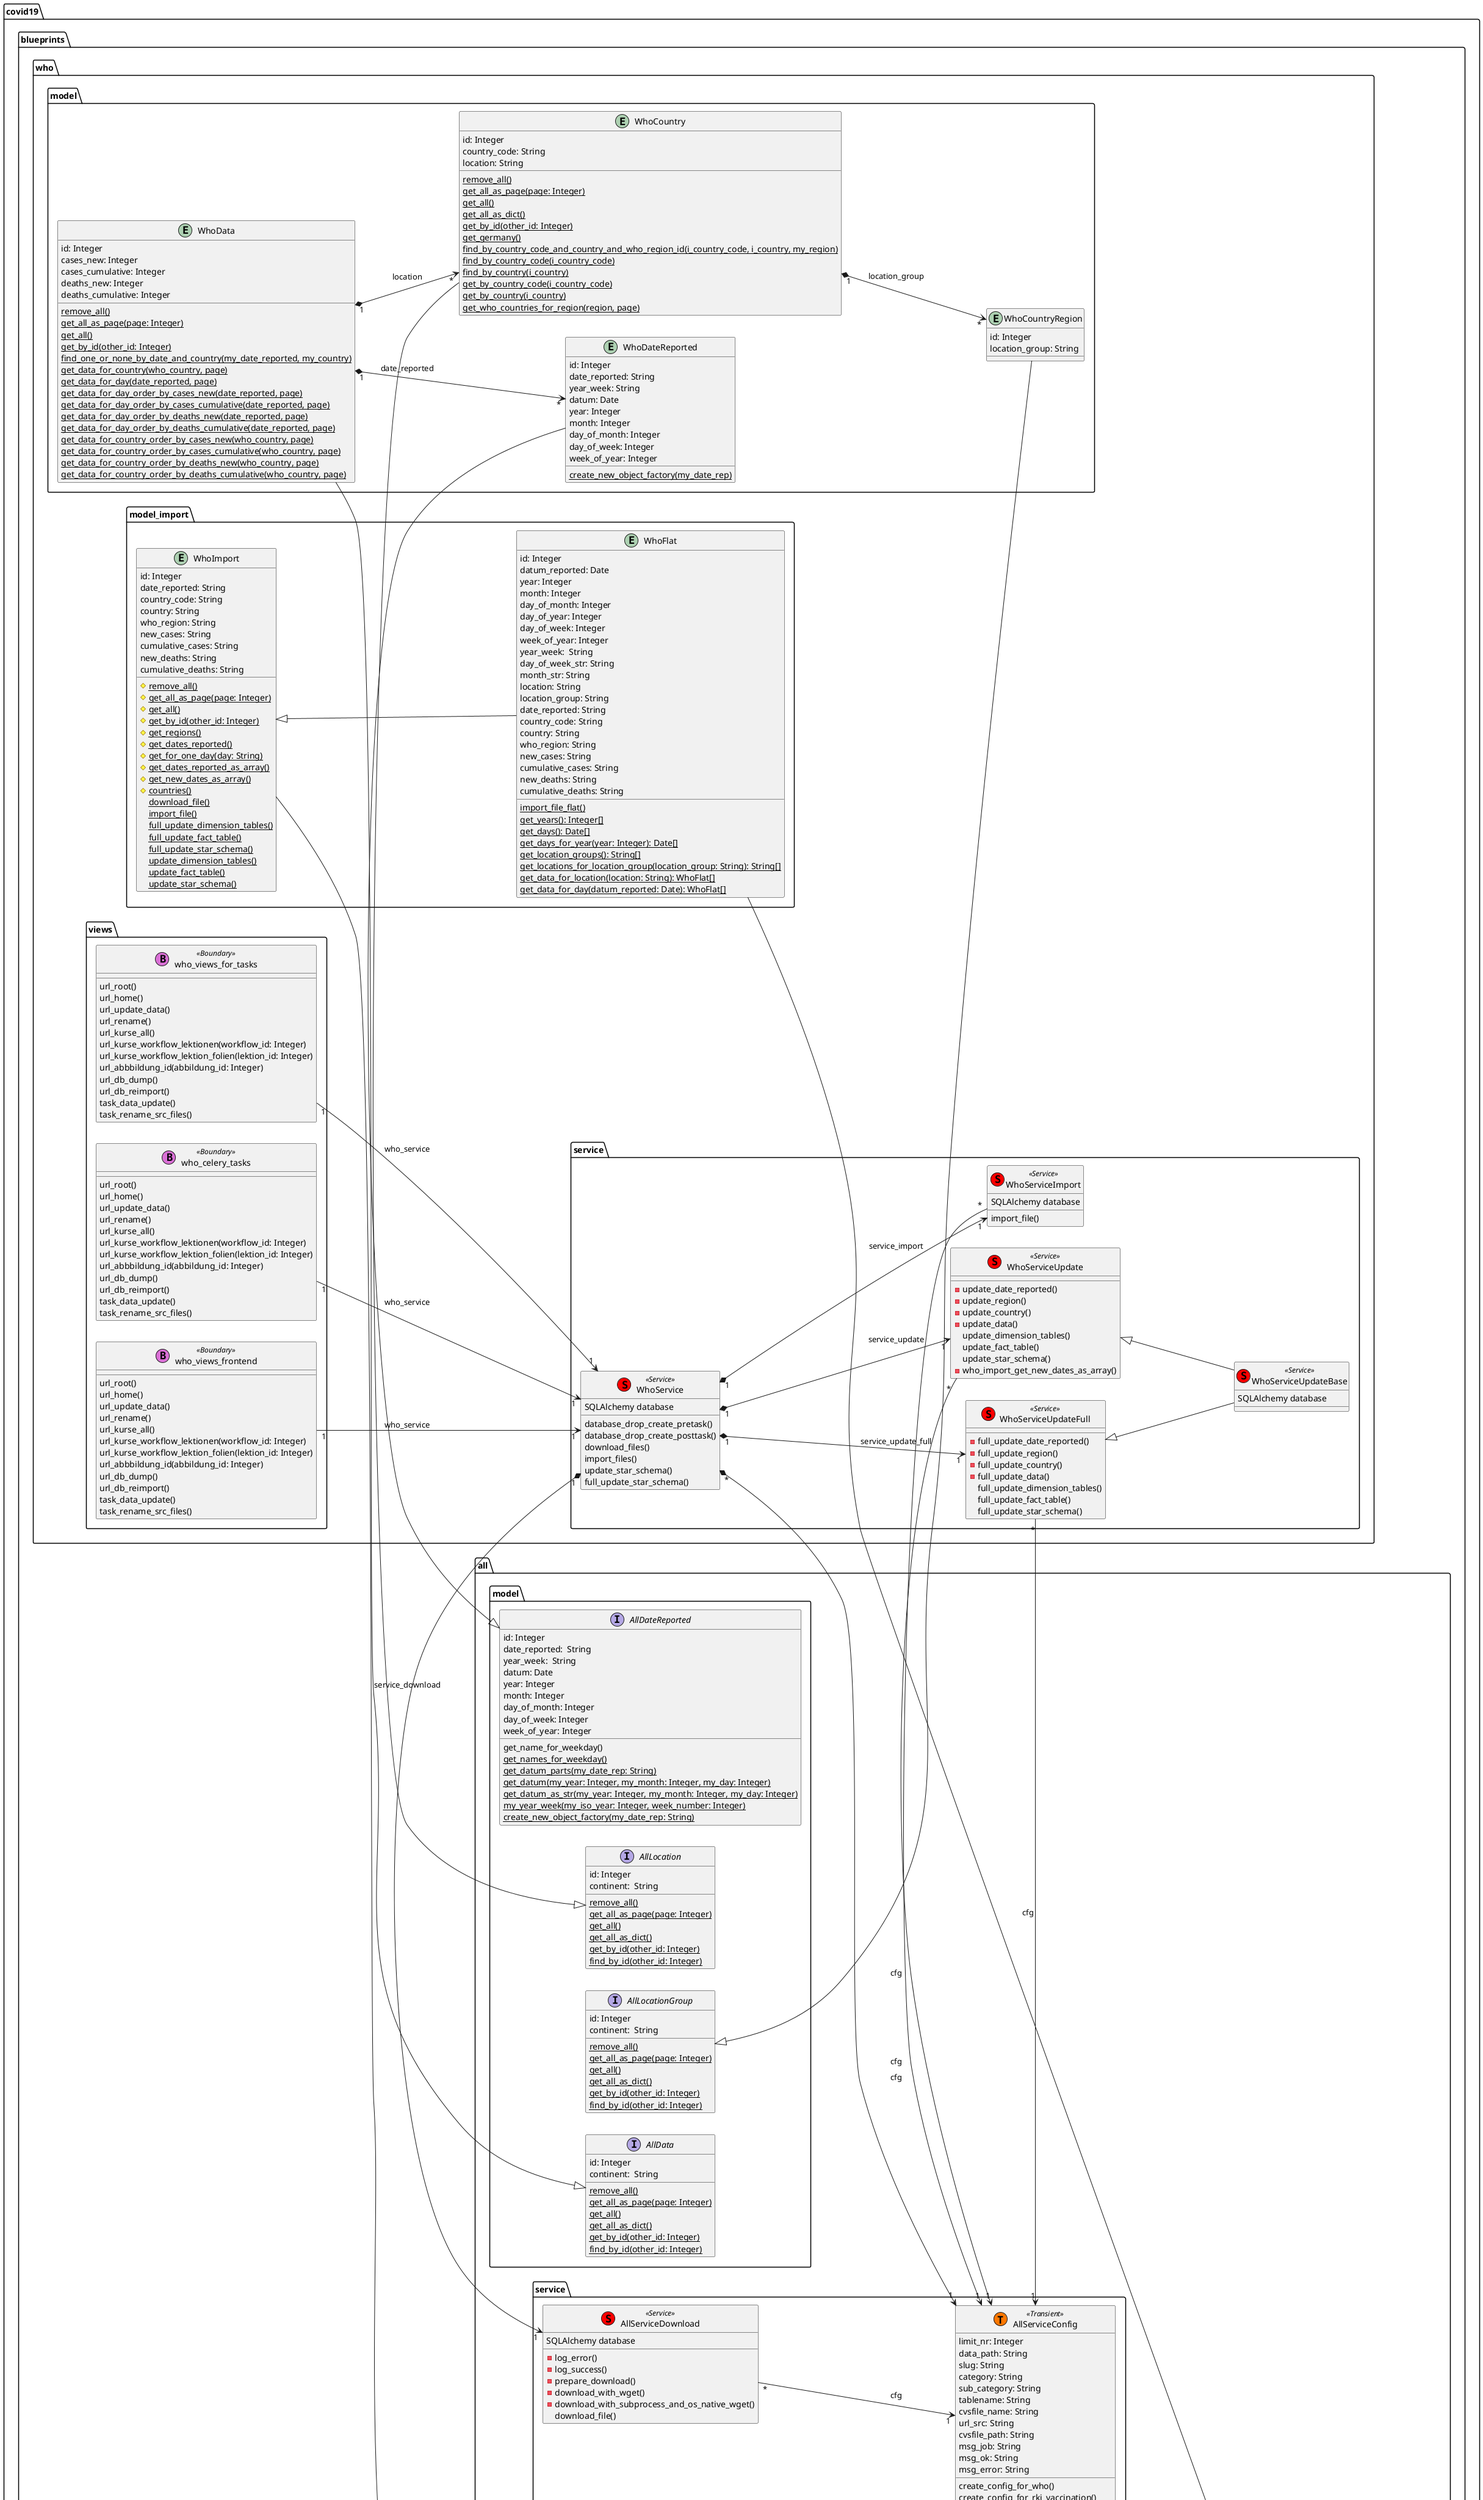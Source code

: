 @startuml
left to right direction

package covid19.blueprints.all.model {

	interface AllDateReported {
	    id: Integer
		date_reported:  String
	    year_week:  String
	    datum: Date
	    year: Integer
	    month: Integer
	    day_of_month: Integer
	    day_of_week: Integer
	    week_of_year: Integer
		get_name_for_weekday()
		{classifier} get_names_for_weekday()
		{classifier} get_datum_parts(my_date_rep: String)
		{classifier} get_datum(my_year: Integer, my_month: Integer, my_day: Integer)
		{classifier} get_datum_as_str(my_year: Integer, my_month: Integer, my_day: Integer)
		{classifier} my_year_week(my_iso_year: Integer, week_number: Integer)
		{classifier} create_new_object_factory(my_date_rep: String)
	}
	interface AllLocationGroup {
	    id: Integer
	    continent:  String
	    {classifier} remove_all()
	    {classifier} get_all_as_page(page: Integer)
	    {classifier} get_all()
	    {classifier} get_all_as_dict()
	    {classifier} get_by_id(other_id: Integer)
	    {classifier} find_by_id(other_id: Integer)
	}
	interface AllLocation {
	    id: Integer
	    continent:  String
	    {classifier} remove_all()
	    {classifier} get_all_as_page(page: Integer)
	    {classifier} get_all()
	    {classifier} get_all_as_dict()
	    {classifier} get_by_id(other_id: Integer)
	    {classifier} find_by_id(other_id: Integer)
	}
	interface AllData {
	    id: Integer
	    continent:  String
	    {classifier} remove_all()
	    {classifier} get_all_as_page(page: Integer)
	    {classifier} get_all()
	    {classifier} get_all_as_dict()
	    {classifier} get_by_id(other_id: Integer)
	    {classifier} find_by_id(other_id: Integer)
	}
}

package covid19.blueprints.all.model_import {

	interface AllImportFull {
		{classifier} download_file()
		{classifier} import_file()
		{classifier} full_update_dimension_tables()
		{classifier} full_update_fact_table()
		{classifier} full_update_star_schema()
	}

	interface AllImportIncrement {
		{classifier} download_file()
		{classifier} import_file()
		{classifier} update_dimension_tables()
		{classifier} update_fact_table()
		{classifier} update_star_schema()
	}

	interface AllImport {
	    datum_reported: Date
		location: String
		location_group: String
		{classifier} download_file()
		{classifier} import_file()
		{classifier} full_update_dimension_tables()
		{classifier} full_update_fact_table()
		{classifier} full_update_star_schema()
		{classifier} update_dimension_tables()
		{classifier} update_fact_table()
		{classifier} update_star_schema()
	}

	interface AllFlat {
	    id: Integer
	    datum_reported: Date
	    year: Integer
	    month: Integer
	    day_of_month: Integer
		day_of_year: Integer
	    day_of_week: Integer
	    week_of_year: Integer
	    year_week:  String
	    day_of_week_str: String
		month_str: String
		location: String
		location_group: String
		{classifier} import_file_flat()
		{classifier} get_years(): Integer[]
		{classifier} get_days(): Date[]
		{classifier} get_days_for_year(year: Integer): Date[]
		{classifier} get_location_groups(): String[]
		{classifier} get_locations_for_location_group(location_group: String): String[]
		{classifier} get_data_for_location(location: String): AllFlat[]
		{classifier} get_data_for_day(datum_reported: Date): AllFlat[]
	}
}
package covid19.blueprints.all.service {

	class AllServiceDownload << (S,red) Service >> {
		-log_error()
		-log_success()
		-prepare_download()
		-download_with_wget()
		-download_with_subprocess_and_os_native_wget()
		download_file()
	}
	class AllServiceConfig << (T,#FF7700) Transient >> {
		limit_nr: Integer
	    data_path: String
	    slug: String
	    category: String
	    sub_category: String
	    tablename: String
	    cvsfile_name: String
	    url_src: String
	    cvsfile_path: String
	    msg_job: String
	    msg_ok: String
	    msg_error: String
		create_config_for_who()
		create_config_for_rki_vaccination()
		create_config_for_owid()
		create_config_for_ecdc()
		create_config_for_rki_bundeslaender()
		create_config_for_rki_landkreise()
	}
}

package covid19.blueprints.who.model {

	entity WhoDateReported {
	    id: Integer
		date_reported: String
	    year_week: String
	    datum: Date
	    year: Integer
	    month: Integer
	    day_of_month: Integer
	    day_of_week: Integer
	    week_of_year: Integer
	    {classifier} create_new_object_factory(my_date_rep)
	}
	entity WhoCountryRegion {
	    id: Integer
	    location_group: String
	}
	entity WhoCountry {
	    id: Integer
		country_code: String
	    location: String
	    {classifier} remove_all()
	    {classifier} get_all_as_page(page: Integer)
	    {classifier} get_all()
	    {classifier} get_all_as_dict()
	    {classifier} get_by_id(other_id: Integer)
	    {classifier} get_germany()
	    {classifier} find_by_country_code_and_country_and_who_region_id(i_country_code, i_country, my_region)
	    {classifier} find_by_country_code(i_country_code)
	    {classifier} find_by_country(i_country)
	    {classifier} get_by_country_code(i_country_code)
	    {classifier} get_by_country(i_country)
	    {classifier} get_who_countries_for_region(region, page)
	}
	entity WhoData {
	    id: Integer
		cases_new: Integer
	    cases_cumulative: Integer
	    deaths_new: Integer
	    deaths_cumulative: Integer
	    {classifier} remove_all()
	    {classifier} get_all_as_page(page: Integer)
	    {classifier} get_all()
	    {classifier} get_by_id(other_id: Integer)
	    {classifier} find_one_or_none_by_date_and_country(my_date_reported, my_country)
	    {classifier} get_data_for_country(who_country, page)
	    {classifier} get_data_for_day(date_reported, page)
	    {classifier} get_data_for_day_order_by_cases_new(date_reported, page)
	    {classifier} get_data_for_day_order_by_cases_cumulative(date_reported, page)
	    {classifier} get_data_for_day_order_by_deaths_new(date_reported, page)
	    {classifier} get_data_for_day_order_by_deaths_cumulative(date_reported, page)
	    {classifier} get_data_for_country_order_by_cases_new(who_country, page)
	    {classifier} get_data_for_country_order_by_cases_cumulative(who_country, page)
	    {classifier} get_data_for_country_order_by_deaths_new(who_country, page)
	    {classifier} get_data_for_country_order_by_deaths_cumulative(who_country, page)
	}
}
package covid19.blueprints.who.model_import {

	entity WhoImport {
	    id: Integer
	    date_reported: String
	    country_code: String
	    country: String
	    who_region: String
	    new_cases: String
	    cumulative_cases: String
	    new_deaths: String
	    cumulative_deaths: String
	    # {classifier} remove_all()
	    # {classifier} get_all_as_page(page: Integer)
	    # {classifier} get_all()
	    # {classifier} get_by_id(other_id: Integer)
	    # {classifier} get_regions()
	    # {classifier} get_dates_reported()
	    # {classifier} get_for_one_day(day: String)
	    # {classifier} get_dates_reported_as_array()
	    # {classifier} get_new_dates_as_array()
	    # {classifier} countries()
		{classifier} download_file()
		{classifier} import_file()
		{classifier} full_update_dimension_tables()
		{classifier} full_update_fact_table()
		{classifier} full_update_star_schema()
		{classifier} update_dimension_tables()
		{classifier} update_fact_table()
		{classifier} update_star_schema()
	}

	entity WhoFlat {
	    id: Integer
	    datum_reported: Date
	    year: Integer
	    month: Integer
	    day_of_month: Integer
		day_of_year: Integer
	    day_of_week: Integer
	    week_of_year: Integer
	    year_week:  String
	    day_of_week_str: String
		month_str: String
		location: String
		location_group: String
	    date_reported: String
	    country_code: String
	    country: String
	    who_region: String
	    new_cases: String
	    cumulative_cases: String
	    new_deaths: String
	    cumulative_deaths: String
		{classifier} import_file_flat()
		{classifier} get_years(): Integer[]
		{classifier} get_days(): Date[]
		{classifier} get_days_for_year(year: Integer): Date[]
		{classifier} get_location_groups(): String[]
		{classifier} get_locations_for_location_group(location_group: String): String[]
		{classifier} get_data_for_location(location: String): WhoFlat[]
		{classifier} get_data_for_day(datum_reported: Date): WhoFlat[]
	}
}

package covid19.blueprints.who.service {
	class WhoService << (S,red) Service >> {
		database_drop_create_pretask()
		database_drop_create_posttask()
		download_files()
		import_files()
		update_star_schema()
		full_update_star_schema()
	}
	class WhoServiceImport << (S,red) Service >> {
	    import_file()
	}
	class WhoServiceUpdateBase << (S,red) Service >> {
	}
	class WhoServiceUpdateFull << (S,red) Service >> {
		-full_update_date_reported()
		-full_update_region()
		-full_update_country()
		-full_update_data()
		full_update_dimension_tables()
		full_update_fact_table()
		full_update_star_schema()
	}
	class WhoServiceUpdate << (S,red) Service >> {
	    -update_date_reported()
	    -update_region()
	    -update_country()
	    -update_data()
	    update_dimension_tables()
	    update_fact_table()
	    update_star_schema()
		-who_import_get_new_dates_as_array()
	}
}

package covid19.blueprints.who.views {
	class who_views_frontend << (B,orchid) Boundary >> {
	    url_root()
	    url_home()
	    url_update_data()
	    url_rename()
	    url_kurse_all()
	    url_kurse_workflow_lektionen(workflow_id: Integer)
	    url_kurse_workflow_lektion_folien(lektion_id: Integer)
	    url_abbbildung_id(abbildung_id: Integer)
	    url_db_dump()
	    url_db_reimport()
	    task_data_update()
	    task_rename_src_files()
	}
	class who_celery_tasks << (B,orchid) Boundary >> {
	    url_root()
	    url_home()
	    url_update_data()
	    url_rename()
	    url_kurse_all()
	    url_kurse_workflow_lektionen(workflow_id: Integer)
	    url_kurse_workflow_lektion_folien(lektion_id: Integer)
	    url_abbbildung_id(abbildung_id: Integer)
	    url_db_dump()
	    url_db_reimport()
	    task_data_update()
	    task_rename_src_files()
	}
	class who_views_for_tasks << (B,orchid) Boundary >> {
	    url_root()
	    url_home()
	    url_update_data()
	    url_rename()
	    url_kurse_all()
	    url_kurse_workflow_lektionen(workflow_id: Integer)
	    url_kurse_workflow_lektion_folien(lektion_id: Integer)
	    url_abbbildung_id(abbildung_id: Integer)
	    url_db_dump()
	    url_db_reimport()
	    task_data_update()
	    task_rename_src_files()
	}
}

AllImportFull <|-- AllImport
AllImportIncrement <|-- AllImport
AllImport <|-- AllFlat

AllImport <|-- WhoImport
AllFlat <|-- WhoFlat
WhoImport <|-- WhoFlat

AllDateReported <|-- WhoDateReported
AllLocationGroup <|-- WhoCountryRegion
AllLocation <|-- WhoCountry
AllData <|-- WhoData

WhoData "1" *--> "*" WhoDateReported : date_reported
WhoCountry "1" *--> "*" WhoCountryRegion : location_group
WhoData "1" *--> "*" WhoCountry : location

WhoService "*" *--> "1"  AllServiceConfig : cfg
WhoServiceImport "*" --> "1"  AllServiceConfig : cfg
WhoServiceUpdate "*" --> "1"  AllServiceConfig : cfg
WhoServiceUpdateFull "*" --> "1"  AllServiceConfig : cfg
AllServiceDownload "*" --> "1"  AllServiceConfig : cfg

WhoService "1" *--> "1" WhoServiceImport : service_import
WhoService "1" *--> "1" WhoServiceUpdate : service_update
WhoService "1" *--> "1" WhoServiceUpdateFull : service_update_full
WhoService "1" *--> "1" AllServiceDownload : service_download

WhoServiceUpdateFull <|-- WhoServiceUpdateBase
WhoServiceUpdate <|-- WhoServiceUpdateBase
WhoServiceUpdateBase : SQLAlchemy database
WhoServiceImport : SQLAlchemy database
AllServiceDownload : SQLAlchemy database
WhoService : SQLAlchemy database

who_views_frontend "1" --> "1" WhoService : who_service
who_views_for_tasks "1" --> "1" WhoService : who_service
who_celery_tasks "1" --> "1" WhoService : who_service
@enduml
